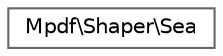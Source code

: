digraph "Graphical Class Hierarchy"
{
 // LATEX_PDF_SIZE
  bgcolor="transparent";
  edge [fontname=Helvetica,fontsize=10,labelfontname=Helvetica,labelfontsize=10];
  node [fontname=Helvetica,fontsize=10,shape=box,height=0.2,width=0.4];
  rankdir="LR";
  Node0 [id="Node000000",label="Mpdf\\Shaper\\Sea",height=0.2,width=0.4,color="grey40", fillcolor="white", style="filled",URL="$classMpdf_1_1Shaper_1_1Sea.html",tooltip=" "];
}
